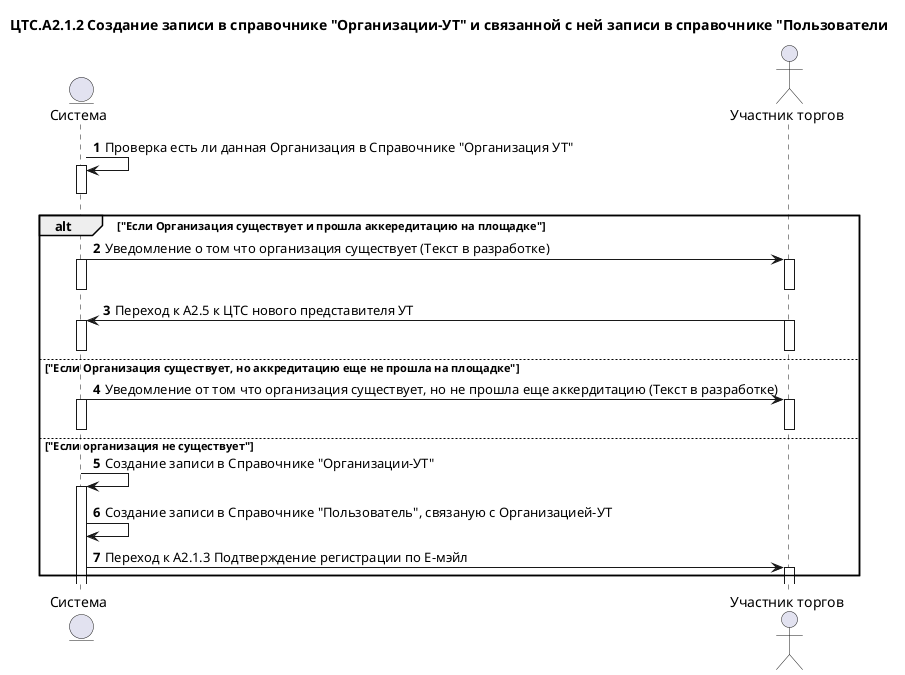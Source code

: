 @startuml
title "ЦТС.А2.1.2 Создание записи в справочнике "Организации-УТ" и связанной с ней записи в справочнике "Пользователи"
entity "Система" as System
actor "Участник торгов" as User

autonumber

System->System:Проверка есть ли данная Организация в Справочнике "Организация УТ"
activate System
deactivate System

alt "Если Организация существует и прошла аккередитацию на площадке"

System->User:Уведомление о том что организация существует (Текст в разработке)
activate System
activate User
deactivate System
deactivate User

User->System:Переход к А2.5 к ЦТС нового представителя УТ
activate System
activate User
deactivate System
deactivate User

else "Если Организация существует, но аккредитацию еще не прошла на площадке"

System->User:Уведомление от том что организация существует, но не прошла еще аккердитацию (Текст в разработке)
activate System
activate User
deactivate System
deactivate User

else "Если организация не существует"
System->System:Создание записи в Справочнике "Организации-УТ"
activate System

System->System:Создание записи в Справочнике "Пользователь", связаную с Организацией-УТ

System->User: Переход к А2.1.3 Подтверждение регистрации по Е-мэйл
activate User
end
@enduml